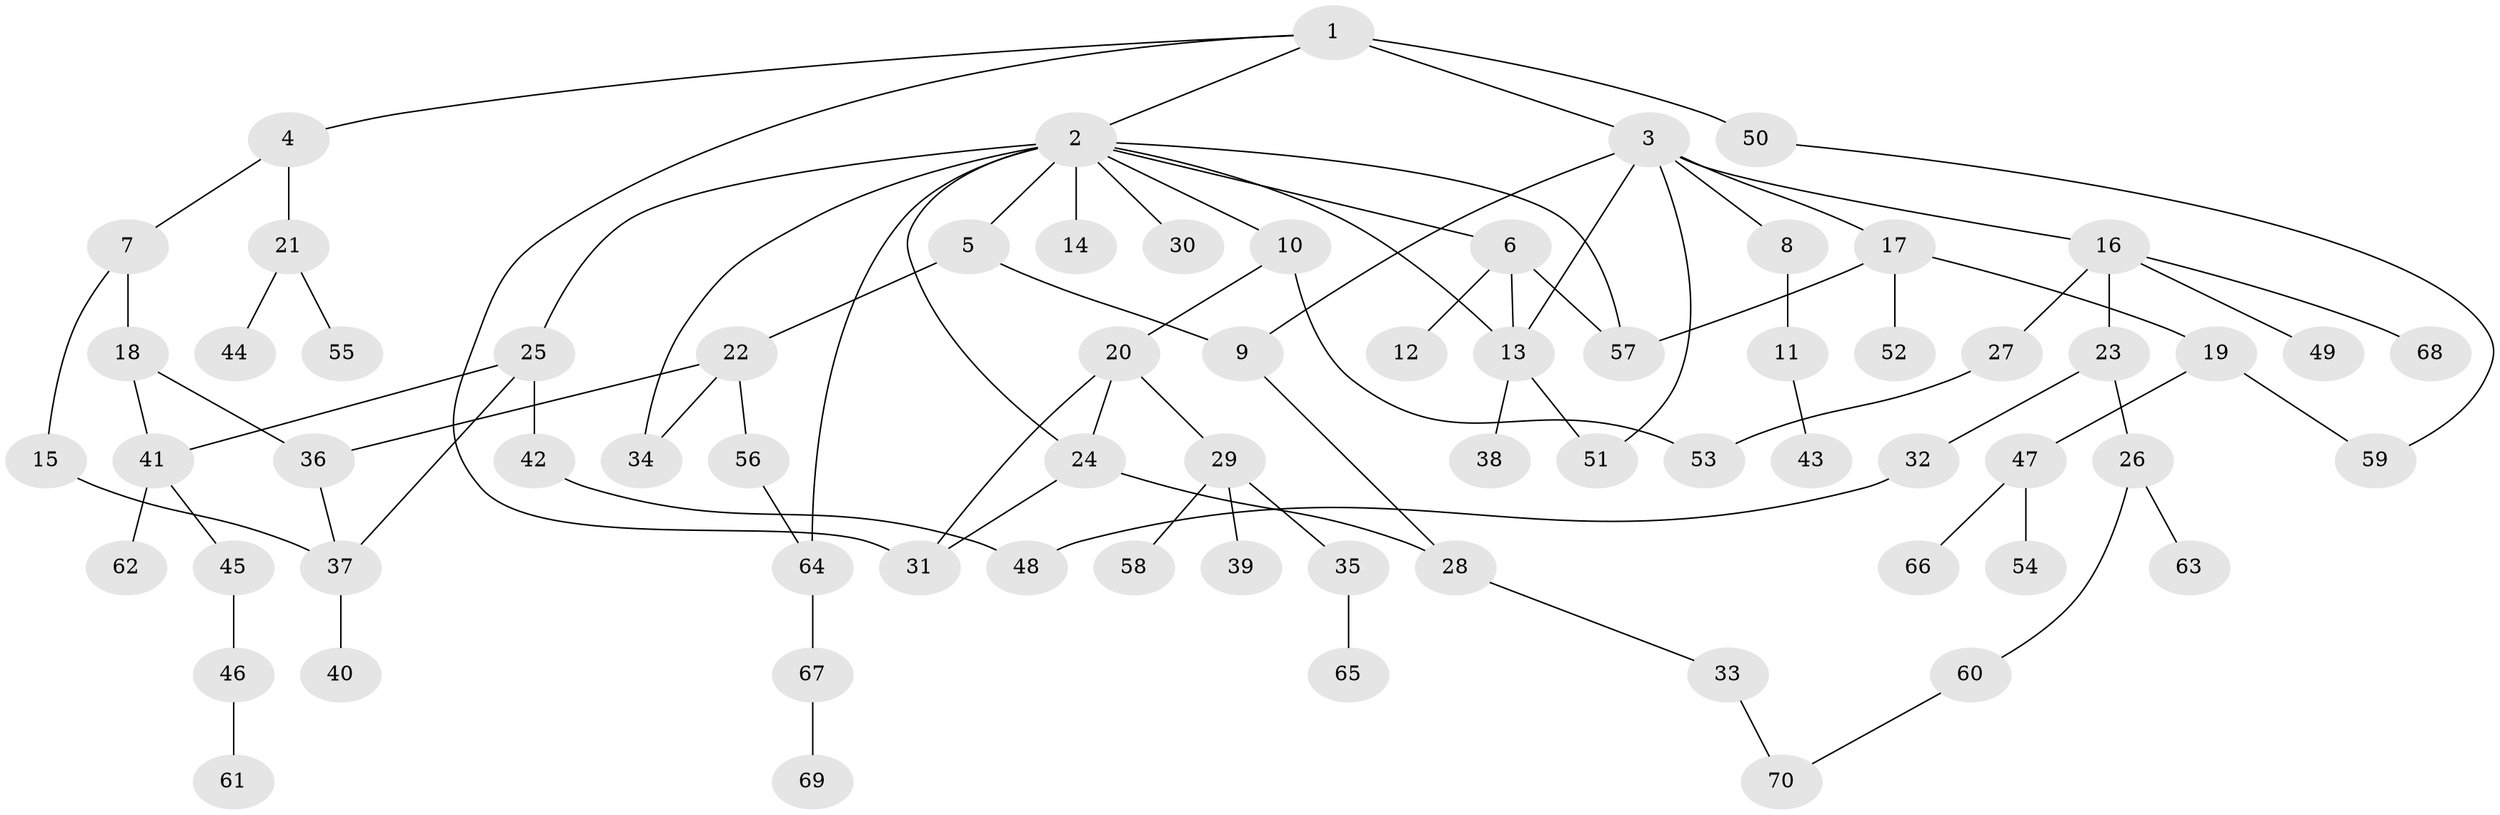 // original degree distribution, {5: 0.03597122302158273, 8: 0.007194244604316547, 7: 0.007194244604316547, 3: 0.17985611510791366, 4: 0.12949640287769784, 1: 0.3669064748201439, 2: 0.26618705035971224, 6: 0.007194244604316547}
// Generated by graph-tools (version 1.1) at 2025/34/03/09/25 02:34:17]
// undirected, 70 vertices, 89 edges
graph export_dot {
graph [start="1"]
  node [color=gray90,style=filled];
  1;
  2;
  3;
  4;
  5;
  6;
  7;
  8;
  9;
  10;
  11;
  12;
  13;
  14;
  15;
  16;
  17;
  18;
  19;
  20;
  21;
  22;
  23;
  24;
  25;
  26;
  27;
  28;
  29;
  30;
  31;
  32;
  33;
  34;
  35;
  36;
  37;
  38;
  39;
  40;
  41;
  42;
  43;
  44;
  45;
  46;
  47;
  48;
  49;
  50;
  51;
  52;
  53;
  54;
  55;
  56;
  57;
  58;
  59;
  60;
  61;
  62;
  63;
  64;
  65;
  66;
  67;
  68;
  69;
  70;
  1 -- 2 [weight=1.0];
  1 -- 3 [weight=1.0];
  1 -- 4 [weight=1.0];
  1 -- 31 [weight=1.0];
  1 -- 50 [weight=2.0];
  2 -- 5 [weight=1.0];
  2 -- 6 [weight=1.0];
  2 -- 10 [weight=1.0];
  2 -- 13 [weight=1.0];
  2 -- 14 [weight=1.0];
  2 -- 24 [weight=1.0];
  2 -- 25 [weight=1.0];
  2 -- 30 [weight=1.0];
  2 -- 34 [weight=1.0];
  2 -- 57 [weight=1.0];
  2 -- 64 [weight=2.0];
  3 -- 8 [weight=1.0];
  3 -- 9 [weight=1.0];
  3 -- 13 [weight=1.0];
  3 -- 16 [weight=1.0];
  3 -- 17 [weight=1.0];
  3 -- 51 [weight=1.0];
  4 -- 7 [weight=1.0];
  4 -- 21 [weight=1.0];
  5 -- 9 [weight=1.0];
  5 -- 22 [weight=1.0];
  6 -- 12 [weight=1.0];
  6 -- 13 [weight=1.0];
  6 -- 57 [weight=1.0];
  7 -- 15 [weight=1.0];
  7 -- 18 [weight=1.0];
  8 -- 11 [weight=1.0];
  9 -- 28 [weight=1.0];
  10 -- 20 [weight=1.0];
  10 -- 53 [weight=1.0];
  11 -- 43 [weight=1.0];
  13 -- 38 [weight=2.0];
  13 -- 51 [weight=1.0];
  15 -- 37 [weight=1.0];
  16 -- 23 [weight=1.0];
  16 -- 27 [weight=1.0];
  16 -- 49 [weight=1.0];
  16 -- 68 [weight=1.0];
  17 -- 19 [weight=1.0];
  17 -- 52 [weight=1.0];
  17 -- 57 [weight=1.0];
  18 -- 36 [weight=1.0];
  18 -- 41 [weight=1.0];
  19 -- 47 [weight=1.0];
  19 -- 59 [weight=1.0];
  20 -- 24 [weight=1.0];
  20 -- 29 [weight=1.0];
  20 -- 31 [weight=1.0];
  21 -- 44 [weight=1.0];
  21 -- 55 [weight=1.0];
  22 -- 34 [weight=1.0];
  22 -- 36 [weight=1.0];
  22 -- 56 [weight=1.0];
  23 -- 26 [weight=1.0];
  23 -- 32 [weight=1.0];
  24 -- 28 [weight=1.0];
  24 -- 31 [weight=1.0];
  25 -- 37 [weight=1.0];
  25 -- 41 [weight=1.0];
  25 -- 42 [weight=2.0];
  26 -- 60 [weight=1.0];
  26 -- 63 [weight=1.0];
  27 -- 53 [weight=1.0];
  28 -- 33 [weight=1.0];
  29 -- 35 [weight=1.0];
  29 -- 39 [weight=1.0];
  29 -- 58 [weight=1.0];
  32 -- 48 [weight=1.0];
  33 -- 70 [weight=1.0];
  35 -- 65 [weight=1.0];
  36 -- 37 [weight=1.0];
  37 -- 40 [weight=3.0];
  41 -- 45 [weight=1.0];
  41 -- 62 [weight=2.0];
  42 -- 48 [weight=1.0];
  45 -- 46 [weight=2.0];
  46 -- 61 [weight=1.0];
  47 -- 54 [weight=1.0];
  47 -- 66 [weight=1.0];
  50 -- 59 [weight=1.0];
  56 -- 64 [weight=1.0];
  60 -- 70 [weight=1.0];
  64 -- 67 [weight=1.0];
  67 -- 69 [weight=1.0];
}
